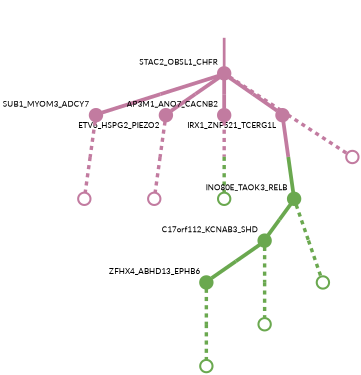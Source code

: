 strict digraph  {
graph[splines=false]; nodesep=0.7; rankdir=TB; ranksep=0.6; forcelabels=true; dpi=600; size=2.5;
0 [color="#c27ba0ff", fillcolor="#c27ba0ff", fixedsize=true, fontname=Lato, fontsize="12pt", height="0.25", label="", penwidth=3, shape=circle, style=filled, xlabel=STAC2_OBSL1_CHFR];
2 [color="#c27ba0ff", fillcolor="#c27ba0ff", fixedsize=true, fontname=Lato, fontsize="12pt", height="0.25", label="", penwidth=3, shape=circle, style=filled, xlabel=SUB1_MYOM3_ADCY7];
4 [color="#c27ba0ff", fillcolor="#c27ba0ff", fixedsize=true, fontname=Lato, fontsize="12pt", height="0.25", label="", penwidth=3, shape=circle, style=filled, xlabel=ETV6_HSPG2_PIEZO2];
6 [color="#c27ba0ff", fillcolor="#c27ba0ff", fixedsize=true, fontname=Lato, fontsize="12pt", height="0.25", label="", penwidth=3, shape=circle, style=filled, xlabel=AP3M1_ANO7_CACNB2];
7 [color="#c27ba0ff", fillcolor="#c27ba0ff", fixedsize=true, fontname=Lato, fontsize="12pt", height="0.25", label="", penwidth=3, shape=circle, style=filled, xlabel=IRX1_ZNF521_TCERG1L];
12 [color="#c27ba0ff", fillcolor="#c27ba0ff", fixedsize=true, fontname=Lato, fontsize="12pt", height="0.25", label="", penwidth=3, shape=circle, style=solid, xlabel=""];
1 [color="#6aa84fff", fillcolor="#6aa84fff", fixedsize=true, fontname=Lato, fontsize="12pt", height="0.25", label="", penwidth=3, shape=circle, style=filled, xlabel=INO80E_TAOK3_RELB];
5 [color="#6aa84fff", fillcolor="#6aa84fff", fixedsize=true, fontname=Lato, fontsize="12pt", height="0.25", label="", penwidth=3, shape=circle, style=filled, xlabel=C17orf112_KCNAB3_SHD];
8 [color="#6aa84fff", fillcolor="#6aa84fff", fixedsize=true, fontname=Lato, fontsize="12pt", height="0.25", label="", penwidth=3, shape=circle, style=solid, xlabel=""];
13 [color="#c27ba0ff", fillcolor="#c27ba0ff", fixedsize=true, fontname=Lato, fontsize="12pt", height="0.25", label="", penwidth=3, shape=circle, style=solid, xlabel=""];
3 [color="#6aa84fff", fillcolor="#6aa84fff", fixedsize=true, fontname=Lato, fontsize="12pt", height="0.25", label="", penwidth=3, shape=circle, style=filled, xlabel=ZFHX4_ABHD13_EPHB6];
9 [color="#6aa84fff", fillcolor="#6aa84fff", fixedsize=true, fontname=Lato, fontsize="12pt", height="0.25", label="", penwidth=3, shape=circle, style=solid, xlabel=""];
14 [color="#c27ba0ff", fillcolor="#c27ba0ff", fixedsize=true, fontname=Lato, fontsize="12pt", height="0.25", label="", penwidth=3, shape=circle, style=solid, xlabel=""];
10 [color="#6aa84fff", fillcolor="#6aa84fff", fixedsize=true, fontname=Lato, fontsize="12pt", height="0.25", label="", penwidth=3, shape=circle, style=solid, xlabel=""];
11 [color="#6aa84fff", fillcolor="#6aa84fff", fixedsize=true, fontname=Lato, fontsize="12pt", height="0.25", label="", penwidth=3, shape=circle, style=solid, xlabel=""];
normal [label="", penwidth=3, style=invis, xlabel=STAC2_OBSL1_CHFR];
0 -> 2  [arrowsize=0, color="#c27ba0ff;0.5:#c27ba0ff", minlen="1.8333332538604736", penwidth="5.5", style=solid];
0 -> 4  [arrowsize=0, color="#c27ba0ff;0.5:#c27ba0ff", minlen="1.3333332538604736", penwidth="5.5", style=solid];
0 -> 6  [arrowsize=0, color="#c27ba0ff;0.5:#c27ba0ff", minlen="1.1666666269302368", penwidth="5.5", style=solid];
0 -> 7  [arrowsize=0, color="#c27ba0ff;0.5:#c27ba0ff", minlen="1.0", penwidth="5.5", style=solid];
0 -> 12  [arrowsize=0, color="#c27ba0ff;0.5:#c27ba0ff", minlen="2.0", penwidth=5, style=dashed];
2 -> 13  [arrowsize=0, color="#c27ba0ff;0.5:#c27ba0ff", minlen="2.0", penwidth=5, style=dashed];
4 -> 14  [arrowsize=0, color="#c27ba0ff;0.5:#c27ba0ff", minlen="2.0", penwidth=5, style=dashed];
6 -> 11  [arrowsize=0, color="#c27ba0ff;0.5:#6aa84fff", minlen="2.0", penwidth=5, style=dashed];
7 -> 1  [arrowsize=0, color="#c27ba0ff;0.5:#6aa84fff", minlen="2.0", penwidth="5.5", style=solid];
1 -> 5  [arrowsize=0, color="#6aa84fff;0.5:#6aa84fff", minlen="1.1666666269302368", penwidth="5.5", style=solid];
1 -> 8  [arrowsize=0, color="#6aa84fff;0.5:#6aa84fff", minlen="2.0", penwidth=5, style=dashed];
5 -> 3  [arrowsize=0, color="#6aa84fff;0.5:#6aa84fff", minlen="1.3333332538604736", penwidth="5.5", style=solid];
5 -> 10  [arrowsize=0, color="#6aa84fff;0.5:#6aa84fff", minlen="2.0", penwidth=5, style=dashed];
3 -> 9  [arrowsize=0, color="#6aa84fff;0.5:#6aa84fff", minlen="2.0", penwidth=5, style=dashed];
normal -> 0  [arrowsize=0, color="#c27ba0ff", label="", penwidth=4, style=solid];
}
